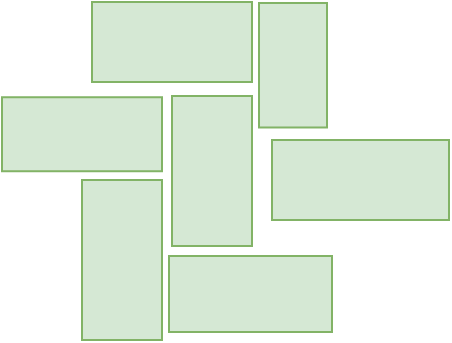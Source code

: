<mxfile version="26.1.1">
  <diagram name="Page-1" id="kr-bdFcn_5-G91TVo8ZC">
    <mxGraphModel dx="430" dy="238" grid="1" gridSize="10" guides="1" tooltips="1" connect="1" arrows="1" fold="1" page="1" pageScale="1" pageWidth="827" pageHeight="1169" math="0" shadow="0">
      <root>
        <mxCell id="0" />
        <mxCell id="1" parent="0" />
        <mxCell id="OWXHwOEo0ONOkHrs3OB0-1" value="" style="rounded=0;whiteSpace=wrap;html=1;fillColor=#d5e8d4;strokeColor=#82b366;" vertex="1" parent="1">
          <mxGeometry x="180" y="143" width="80" height="40" as="geometry" />
        </mxCell>
        <mxCell id="OWXHwOEo0ONOkHrs3OB0-2" value="" style="rounded=0;whiteSpace=wrap;html=1;rotation=-90;fillColor=#d5e8d4;strokeColor=#82b366;" vertex="1" parent="1">
          <mxGeometry x="202.5" y="207.5" width="75" height="40" as="geometry" />
        </mxCell>
        <mxCell id="OWXHwOEo0ONOkHrs3OB0-3" value="" style="rounded=0;whiteSpace=wrap;html=1;fillColor=#d5e8d4;strokeColor=#82b366;" vertex="1" parent="1">
          <mxGeometry x="218.5" y="270" width="81.5" height="38" as="geometry" />
        </mxCell>
        <mxCell id="OWXHwOEo0ONOkHrs3OB0-4" value="" style="rounded=0;whiteSpace=wrap;html=1;rotation=90;fillColor=#d5e8d4;strokeColor=#82b366;" vertex="1" parent="1">
          <mxGeometry x="249.38" y="157.62" width="62.25" height="34" as="geometry" />
        </mxCell>
        <mxCell id="OWXHwOEo0ONOkHrs3OB0-5" value="" style="rounded=0;whiteSpace=wrap;html=1;fillColor=#d5e8d4;strokeColor=#82b366;" vertex="1" parent="1">
          <mxGeometry x="135" y="190.62" width="80" height="37" as="geometry" />
        </mxCell>
        <mxCell id="OWXHwOEo0ONOkHrs3OB0-6" value="" style="rounded=0;whiteSpace=wrap;html=1;rotation=-90;fillColor=#d5e8d4;strokeColor=#82b366;" vertex="1" parent="1">
          <mxGeometry x="155" y="252" width="80" height="40" as="geometry" />
        </mxCell>
        <mxCell id="OWXHwOEo0ONOkHrs3OB0-7" value="" style="rounded=0;whiteSpace=wrap;html=1;fillColor=#d5e8d4;strokeColor=#82b366;" vertex="1" parent="1">
          <mxGeometry x="270" y="212" width="88.5" height="40" as="geometry" />
        </mxCell>
      </root>
    </mxGraphModel>
  </diagram>
</mxfile>

